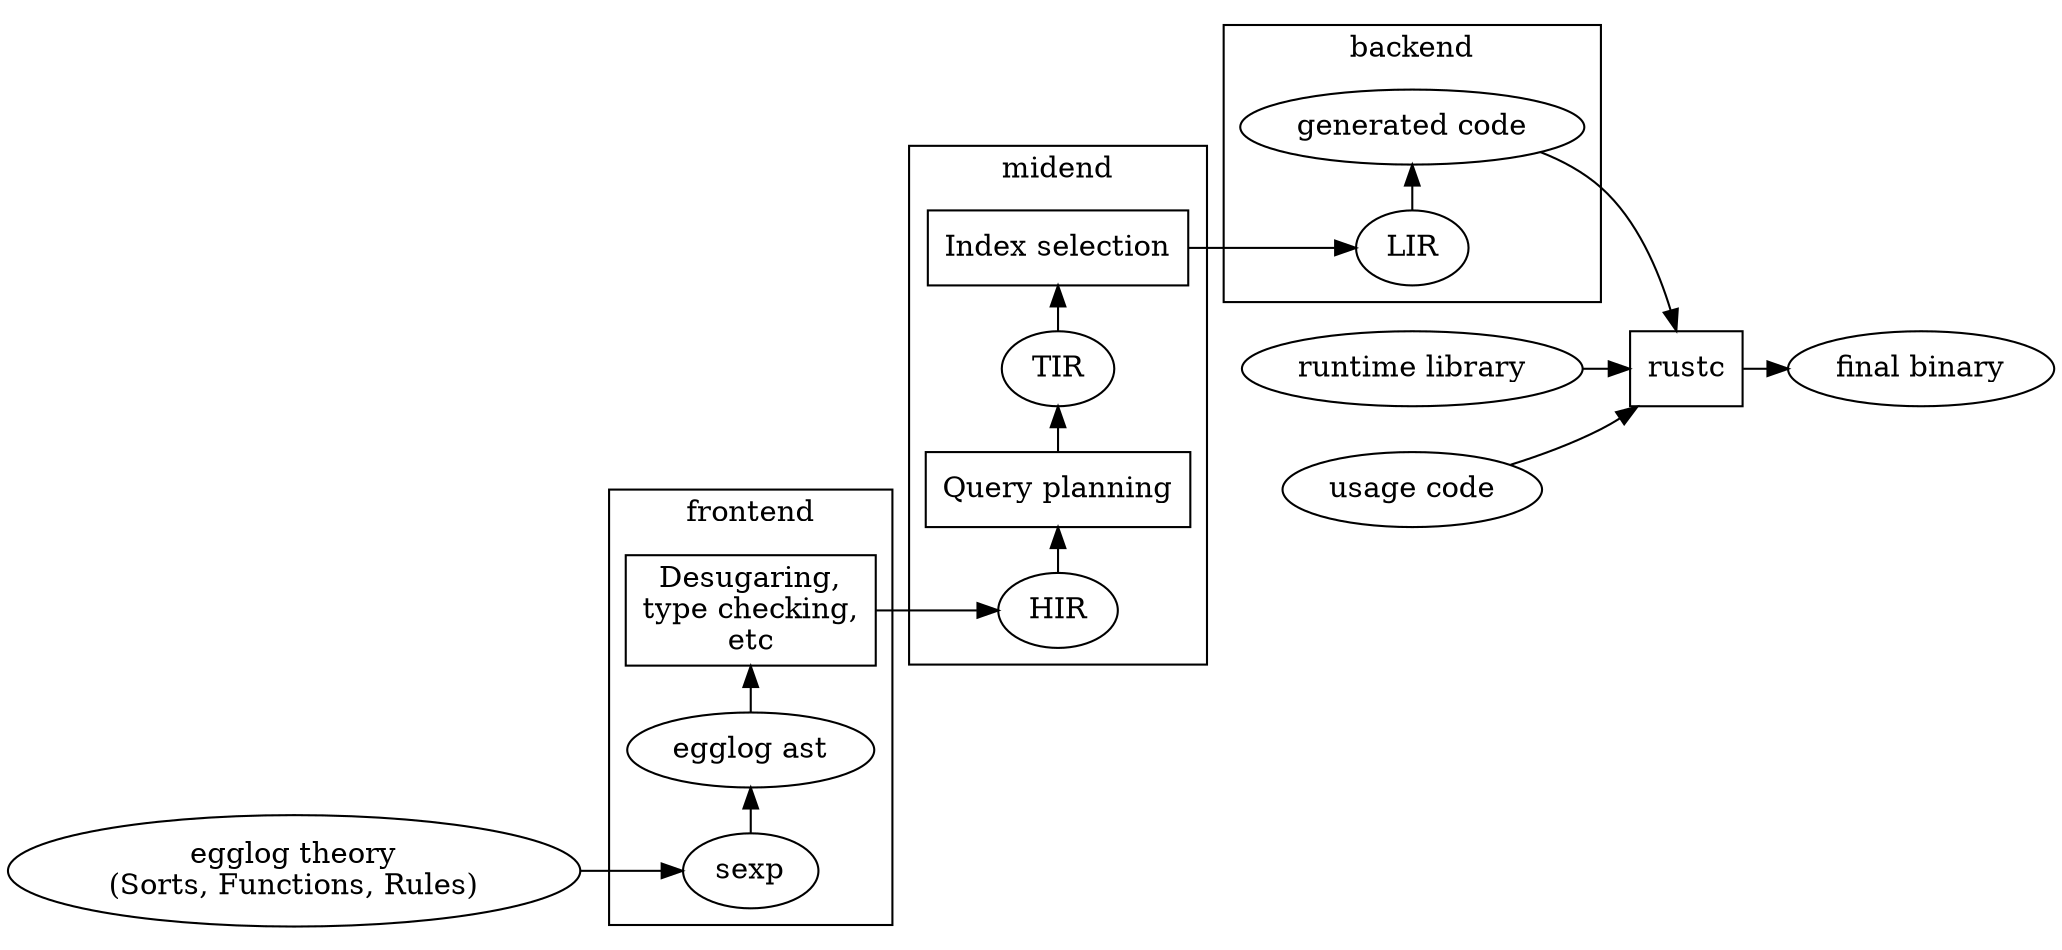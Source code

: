 digraph G {
    newrank=true;
    rankdir="LR";
    ranksep=0.3;
    nodesep=0.3;

    "egglog theory\n(Sorts, Functions, Rules)";

    "egglog theory\n(Sorts, Functions, Rules)" -> "sexp";

    subgraph cluster_frontend {
        label = "frontend";
        rank=same;
        "sexp";
        "egglog ast";
        "Desugaring,\ntype checking,\netc" [shape=rect];

        "sexp" -> "egglog ast";
        "egglog ast" -> "Desugaring,\ntype checking,\netc";
    }

    "Desugaring,\ntype checking,\netc" -> "HIR";

    subgraph cluster_midend {
        label = "midend";
        rank=same;
        "HIR";
        "TIR";
        "Query planning" [shape=rect];
        "Index selection" [shape=rect];

        "HIR" -> "Query planning";
        "Query planning" -> "TIR"
        "TIR" -> "Index selection";
    }

    "Index selection" -> "LIR";

    subgraph cluster_backend {
        label = "backend";
        rank=same;
        "LIR";
        "generated code";

        "LIR" -> "generated code";

        //"determine indices" [shape=rect];
        //"preprocess rules" [shape=rect];
    }

    "runtime library";
    "usage code";
    "final binary";

    "generated code" -> "rustc";
    "runtime library" -> "rustc";
    "usage code" -> "rustc";

    "rustc" -> "final binary"

    "rustc" [shape=rect];
}
